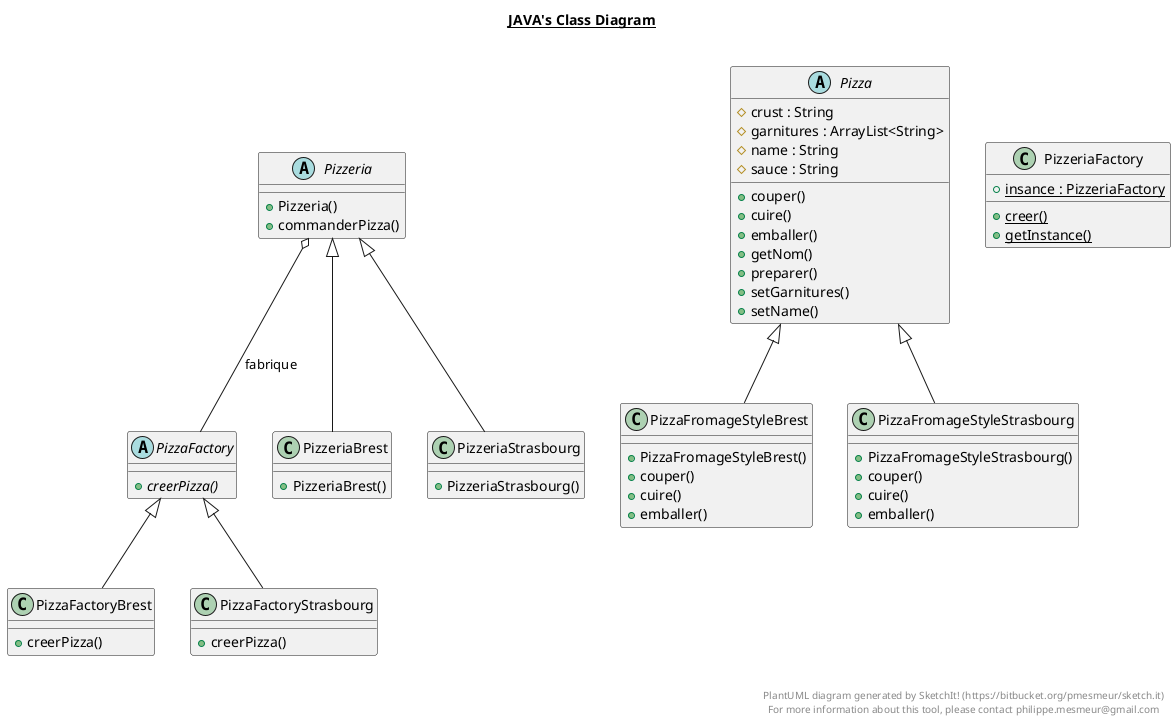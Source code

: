 @startuml

title __JAVA's Class Diagram__\n


    abstract class Pizza {
        # crust : String
        # garnitures : ArrayList<String>
        # name : String
        # sauce : String
        + couper()
        + cuire()
        + emballer()
        + getNom()
        + preparer()
        + setGarnitures()
        + setName()
    }

  


    abstract class PizzaFactory {
        {abstract} + creerPizza()
    }

  


    class PizzaFactoryBrest {
        + creerPizza()
    }

  


    class PizzaFactoryStrasbourg {
        + creerPizza()
    }

  


    class PizzaFromageStyleBrest {
        + PizzaFromageStyleBrest()
        + couper()
        + cuire()
        + emballer()
    }

  


    class PizzaFromageStyleStrasbourg {
        + PizzaFromageStyleStrasbourg()
        + couper()
        + cuire()
        + emballer()
    }

  


    abstract class Pizzeria {
        + Pizzeria()
        + commanderPizza()
    }

  


    class PizzeriaBrest {
        + PizzeriaBrest()
    }

  


    class PizzeriaFactory {
        {static} + insance : PizzeriaFactory
        {static} + creer()
        {static} + getInstance()
    }

  


    class PizzeriaStrasbourg {
        + PizzeriaStrasbourg()
    }


  

  PizzaFactoryBrest -up-|> PizzaFactory
  PizzaFactoryStrasbourg -up-|> PizzaFactory
  PizzaFromageStyleBrest -up-|> Pizza
  PizzaFromageStyleStrasbourg -up-|> Pizza
  Pizzeria o-- PizzaFactory : fabrique
  PizzeriaBrest -up-|> Pizzeria
  PizzeriaStrasbourg -up-|> Pizzeria


right footer


PlantUML diagram generated by SketchIt! (https://bitbucket.org/pmesmeur/sketch.it)
For more information about this tool, please contact philippe.mesmeur@gmail.com
endfooter

@enduml
